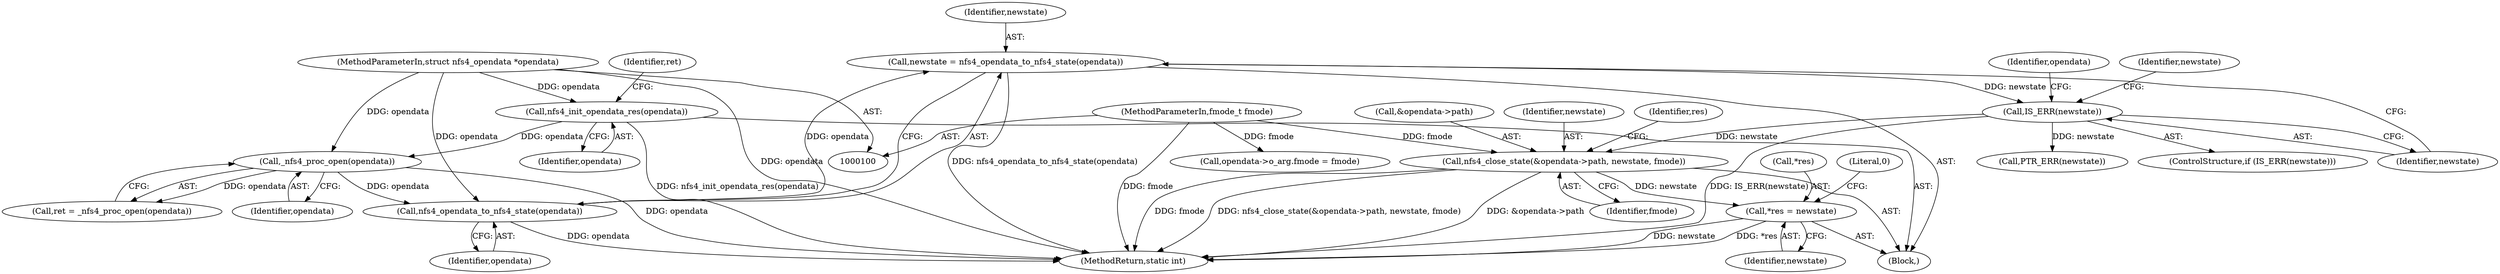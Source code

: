 digraph "0_linux_dc0b027dfadfcb8a5504f7d8052754bf8d501ab9_13@API" {
"1000163" [label="(Call,nfs4_close_state(&opendata->path, newstate, fmode))"];
"1000158" [label="(Call,IS_ERR(newstate))"];
"1000153" [label="(Call,newstate = nfs4_opendata_to_nfs4_state(opendata))"];
"1000155" [label="(Call,nfs4_opendata_to_nfs4_state(opendata))"];
"1000145" [label="(Call,_nfs4_proc_open(opendata))"];
"1000141" [label="(Call,nfs4_init_opendata_res(opendata))"];
"1000101" [label="(MethodParameterIn,struct nfs4_opendata *opendata)"];
"1000102" [label="(MethodParameterIn,fmode_t fmode)"];
"1000170" [label="(Call,*res = newstate)"];
"1000145" [label="(Call,_nfs4_proc_open(opendata))"];
"1000173" [label="(Identifier,newstate)"];
"1000169" [label="(Identifier,fmode)"];
"1000168" [label="(Identifier,newstate)"];
"1000159" [label="(Identifier,newstate)"];
"1000104" [label="(Block,)"];
"1000141" [label="(Call,nfs4_init_opendata_res(opendata))"];
"1000102" [label="(MethodParameterIn,fmode_t fmode)"];
"1000172" [label="(Identifier,res)"];
"1000143" [label="(Call,ret = _nfs4_proc_open(opendata))"];
"1000155" [label="(Call,nfs4_opendata_to_nfs4_state(opendata))"];
"1000175" [label="(Literal,0)"];
"1000153" [label="(Call,newstate = nfs4_opendata_to_nfs4_state(opendata))"];
"1000156" [label="(Identifier,opendata)"];
"1000101" [label="(MethodParameterIn,struct nfs4_opendata *opendata)"];
"1000163" [label="(Call,nfs4_close_state(&opendata->path, newstate, fmode))"];
"1000171" [label="(Call,*res)"];
"1000162" [label="(Identifier,newstate)"];
"1000176" [label="(MethodReturn,static int)"];
"1000166" [label="(Identifier,opendata)"];
"1000158" [label="(Call,IS_ERR(newstate))"];
"1000114" [label="(Call,opendata->o_arg.fmode = fmode)"];
"1000154" [label="(Identifier,newstate)"];
"1000157" [label="(ControlStructure,if (IS_ERR(newstate)))"];
"1000170" [label="(Call,*res = newstate)"];
"1000144" [label="(Identifier,ret)"];
"1000164" [label="(Call,&opendata->path)"];
"1000146" [label="(Identifier,opendata)"];
"1000142" [label="(Identifier,opendata)"];
"1000161" [label="(Call,PTR_ERR(newstate))"];
"1000163" -> "1000104"  [label="AST: "];
"1000163" -> "1000169"  [label="CFG: "];
"1000164" -> "1000163"  [label="AST: "];
"1000168" -> "1000163"  [label="AST: "];
"1000169" -> "1000163"  [label="AST: "];
"1000172" -> "1000163"  [label="CFG: "];
"1000163" -> "1000176"  [label="DDG: &opendata->path"];
"1000163" -> "1000176"  [label="DDG: fmode"];
"1000163" -> "1000176"  [label="DDG: nfs4_close_state(&opendata->path, newstate, fmode)"];
"1000158" -> "1000163"  [label="DDG: newstate"];
"1000102" -> "1000163"  [label="DDG: fmode"];
"1000163" -> "1000170"  [label="DDG: newstate"];
"1000158" -> "1000157"  [label="AST: "];
"1000158" -> "1000159"  [label="CFG: "];
"1000159" -> "1000158"  [label="AST: "];
"1000162" -> "1000158"  [label="CFG: "];
"1000166" -> "1000158"  [label="CFG: "];
"1000158" -> "1000176"  [label="DDG: IS_ERR(newstate)"];
"1000153" -> "1000158"  [label="DDG: newstate"];
"1000158" -> "1000161"  [label="DDG: newstate"];
"1000153" -> "1000104"  [label="AST: "];
"1000153" -> "1000155"  [label="CFG: "];
"1000154" -> "1000153"  [label="AST: "];
"1000155" -> "1000153"  [label="AST: "];
"1000159" -> "1000153"  [label="CFG: "];
"1000153" -> "1000176"  [label="DDG: nfs4_opendata_to_nfs4_state(opendata)"];
"1000155" -> "1000153"  [label="DDG: opendata"];
"1000155" -> "1000156"  [label="CFG: "];
"1000156" -> "1000155"  [label="AST: "];
"1000155" -> "1000176"  [label="DDG: opendata"];
"1000145" -> "1000155"  [label="DDG: opendata"];
"1000101" -> "1000155"  [label="DDG: opendata"];
"1000145" -> "1000143"  [label="AST: "];
"1000145" -> "1000146"  [label="CFG: "];
"1000146" -> "1000145"  [label="AST: "];
"1000143" -> "1000145"  [label="CFG: "];
"1000145" -> "1000176"  [label="DDG: opendata"];
"1000145" -> "1000143"  [label="DDG: opendata"];
"1000141" -> "1000145"  [label="DDG: opendata"];
"1000101" -> "1000145"  [label="DDG: opendata"];
"1000141" -> "1000104"  [label="AST: "];
"1000141" -> "1000142"  [label="CFG: "];
"1000142" -> "1000141"  [label="AST: "];
"1000144" -> "1000141"  [label="CFG: "];
"1000141" -> "1000176"  [label="DDG: nfs4_init_opendata_res(opendata)"];
"1000101" -> "1000141"  [label="DDG: opendata"];
"1000101" -> "1000100"  [label="AST: "];
"1000101" -> "1000176"  [label="DDG: opendata"];
"1000102" -> "1000100"  [label="AST: "];
"1000102" -> "1000176"  [label="DDG: fmode"];
"1000102" -> "1000114"  [label="DDG: fmode"];
"1000170" -> "1000104"  [label="AST: "];
"1000170" -> "1000173"  [label="CFG: "];
"1000171" -> "1000170"  [label="AST: "];
"1000173" -> "1000170"  [label="AST: "];
"1000175" -> "1000170"  [label="CFG: "];
"1000170" -> "1000176"  [label="DDG: newstate"];
"1000170" -> "1000176"  [label="DDG: *res"];
}
